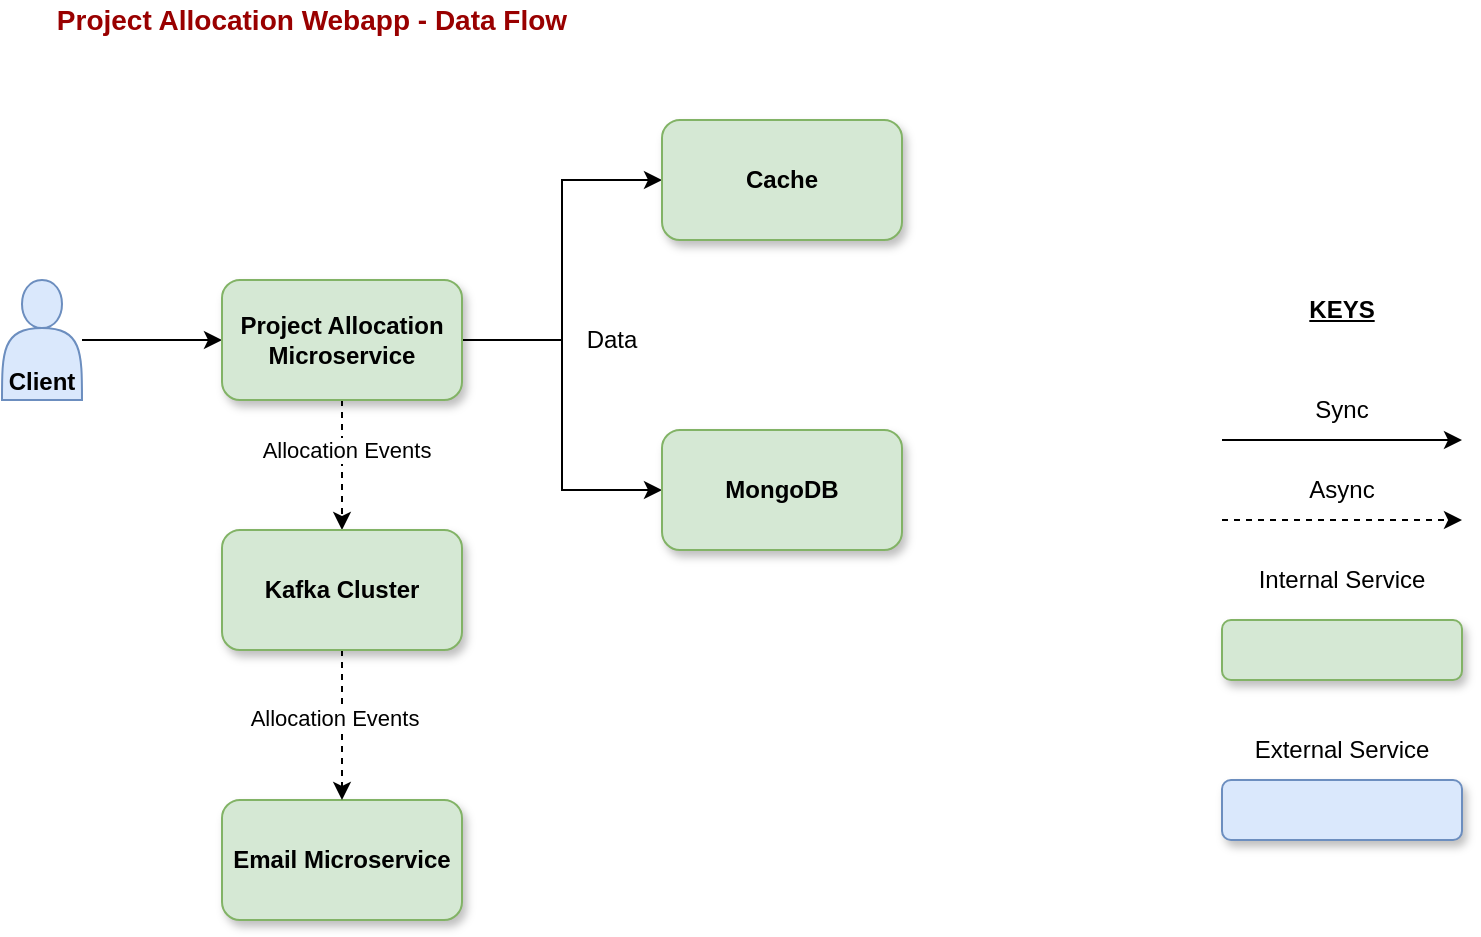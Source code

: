 <mxfile version="25.0.3">
  <diagram name="Page-1" id="KARvSmfpHkjiAUMv4fuQ">
    <mxGraphModel dx="1434" dy="772" grid="1" gridSize="10" guides="1" tooltips="1" connect="1" arrows="1" fold="1" page="1" pageScale="1" pageWidth="850" pageHeight="1100" math="0" shadow="0">
      <root>
        <mxCell id="0" />
        <mxCell id="1" parent="0" />
        <mxCell id="ttBJUNCnjP5zw8l4qacc-23" value="" style="rounded=1;whiteSpace=wrap;html=1;fillColor=#d5e8d4;strokeColor=#82b366;textShadow=1;shadow=1;fontColor=default;fontStyle=1" vertex="1" parent="1">
          <mxGeometry x="680" y="450" width="120" height="30" as="geometry" />
        </mxCell>
        <mxCell id="ttBJUNCnjP5zw8l4qacc-24" value="" style="rounded=1;whiteSpace=wrap;html=1;fillColor=#dae8fc;strokeColor=#6c8ebf;textShadow=0;shadow=1;fontColor=default;fontStyle=1" vertex="1" parent="1">
          <mxGeometry x="680" y="530" width="120" height="30" as="geometry" />
        </mxCell>
        <mxCell id="ttBJUNCnjP5zw8l4qacc-25" value="" style="endArrow=classic;html=1;rounded=0;dashed=1;" edge="1" parent="1">
          <mxGeometry width="50" height="50" relative="1" as="geometry">
            <mxPoint x="680" y="400" as="sourcePoint" />
            <mxPoint x="800" y="400" as="targetPoint" />
          </mxGeometry>
        </mxCell>
        <mxCell id="ttBJUNCnjP5zw8l4qacc-26" value="" style="endArrow=classic;html=1;rounded=0;" edge="1" parent="1">
          <mxGeometry width="50" height="50" relative="1" as="geometry">
            <mxPoint x="680" y="360" as="sourcePoint" />
            <mxPoint x="800" y="360" as="targetPoint" />
          </mxGeometry>
        </mxCell>
        <mxCell id="ttBJUNCnjP5zw8l4qacc-27" value="Sync" style="text;html=1;align=center;verticalAlign=middle;whiteSpace=wrap;rounded=0;" vertex="1" parent="1">
          <mxGeometry x="710" y="330" width="60" height="30" as="geometry" />
        </mxCell>
        <mxCell id="ttBJUNCnjP5zw8l4qacc-28" value="KEYS" style="text;html=1;align=center;verticalAlign=middle;whiteSpace=wrap;rounded=0;fontStyle=5" vertex="1" parent="1">
          <mxGeometry x="710" y="280" width="60" height="30" as="geometry" />
        </mxCell>
        <mxCell id="ttBJUNCnjP5zw8l4qacc-29" value="Async" style="text;html=1;align=center;verticalAlign=middle;whiteSpace=wrap;rounded=0;" vertex="1" parent="1">
          <mxGeometry x="710" y="370" width="60" height="30" as="geometry" />
        </mxCell>
        <mxCell id="ttBJUNCnjP5zw8l4qacc-30" value="Internal Service" style="text;html=1;align=center;verticalAlign=middle;whiteSpace=wrap;rounded=0;" vertex="1" parent="1">
          <mxGeometry x="695" y="430" width="90" as="geometry" />
        </mxCell>
        <mxCell id="ttBJUNCnjP5zw8l4qacc-31" value="External Service" style="text;html=1;align=center;verticalAlign=middle;whiteSpace=wrap;rounded=0;" vertex="1" parent="1">
          <mxGeometry x="695" y="500" width="90" height="30" as="geometry" />
        </mxCell>
        <mxCell id="ttBJUNCnjP5zw8l4qacc-32" value="Project Allocation Webapp - Data Flow" style="text;html=1;align=center;verticalAlign=middle;whiteSpace=wrap;rounded=0;fontStyle=1;fontSize=14;fontColor=#990000;" vertex="1" parent="1">
          <mxGeometry x="70" y="140" width="310" height="20" as="geometry" />
        </mxCell>
        <mxCell id="ttBJUNCnjP5zw8l4qacc-43" style="edgeStyle=orthogonalEdgeStyle;rounded=0;orthogonalLoop=1;jettySize=auto;html=1;" edge="1" parent="1" source="ttBJUNCnjP5zw8l4qacc-36" target="ttBJUNCnjP5zw8l4qacc-38">
          <mxGeometry relative="1" as="geometry" />
        </mxCell>
        <mxCell id="ttBJUNCnjP5zw8l4qacc-36" value="Client" style="shape=actor;whiteSpace=wrap;html=1;fillColor=#dae8fc;verticalAlign=bottom;fontStyle=1;strokeColor=#6c8ebf;textShadow=0;" vertex="1" parent="1">
          <mxGeometry x="70" y="280" width="40" height="60" as="geometry" />
        </mxCell>
        <mxCell id="ttBJUNCnjP5zw8l4qacc-48" style="edgeStyle=orthogonalEdgeStyle;rounded=0;orthogonalLoop=1;jettySize=auto;html=1;entryX=0;entryY=0.5;entryDx=0;entryDy=0;" edge="1" parent="1" source="ttBJUNCnjP5zw8l4qacc-38" target="ttBJUNCnjP5zw8l4qacc-46">
          <mxGeometry relative="1" as="geometry">
            <mxPoint x="350" y="310" as="sourcePoint" />
            <Array as="points">
              <mxPoint x="350" y="310" />
              <mxPoint x="350" y="230" />
            </Array>
          </mxGeometry>
        </mxCell>
        <mxCell id="ttBJUNCnjP5zw8l4qacc-50" style="edgeStyle=orthogonalEdgeStyle;rounded=0;orthogonalLoop=1;jettySize=auto;html=1;dashed=1;" edge="1" parent="1" source="ttBJUNCnjP5zw8l4qacc-38" target="ttBJUNCnjP5zw8l4qacc-44">
          <mxGeometry relative="1" as="geometry" />
        </mxCell>
        <mxCell id="ttBJUNCnjP5zw8l4qacc-56" value="Allocation Events" style="edgeLabel;html=1;align=center;verticalAlign=middle;resizable=0;points=[];" vertex="1" connectable="0" parent="ttBJUNCnjP5zw8l4qacc-50">
          <mxGeometry x="-0.231" y="2" relative="1" as="geometry">
            <mxPoint as="offset" />
          </mxGeometry>
        </mxCell>
        <mxCell id="ttBJUNCnjP5zw8l4qacc-60" style="edgeStyle=orthogonalEdgeStyle;rounded=0;orthogonalLoop=1;jettySize=auto;html=1;entryX=0;entryY=0.5;entryDx=0;entryDy=0;" edge="1" parent="1" source="ttBJUNCnjP5zw8l4qacc-38" target="ttBJUNCnjP5zw8l4qacc-47">
          <mxGeometry relative="1" as="geometry" />
        </mxCell>
        <mxCell id="ttBJUNCnjP5zw8l4qacc-38" value="Project Allocation Microservice" style="rounded=1;whiteSpace=wrap;html=1;fillColor=#d5e8d4;strokeColor=#82b366;textShadow=0;shadow=1;fontColor=default;fontStyle=1" vertex="1" parent="1">
          <mxGeometry x="180" y="280" width="120" height="60" as="geometry" />
        </mxCell>
        <mxCell id="ttBJUNCnjP5zw8l4qacc-40" value="Email Microservice" style="rounded=1;whiteSpace=wrap;html=1;fillColor=#d5e8d4;strokeColor=#82b366;textShadow=0;shadow=1;fontColor=default;fontStyle=1" vertex="1" parent="1">
          <mxGeometry x="180" y="540" width="120" height="60" as="geometry" />
        </mxCell>
        <mxCell id="ttBJUNCnjP5zw8l4qacc-51" style="edgeStyle=orthogonalEdgeStyle;rounded=0;orthogonalLoop=1;jettySize=auto;html=1;entryX=0.5;entryY=0;entryDx=0;entryDy=0;dashed=1;" edge="1" parent="1" source="ttBJUNCnjP5zw8l4qacc-44" target="ttBJUNCnjP5zw8l4qacc-40">
          <mxGeometry relative="1" as="geometry" />
        </mxCell>
        <mxCell id="ttBJUNCnjP5zw8l4qacc-57" value="Allocation Events" style="edgeLabel;html=1;align=center;verticalAlign=middle;resizable=0;points=[];" vertex="1" connectable="0" parent="ttBJUNCnjP5zw8l4qacc-51">
          <mxGeometry x="-0.093" y="-4" relative="1" as="geometry">
            <mxPoint as="offset" />
          </mxGeometry>
        </mxCell>
        <mxCell id="ttBJUNCnjP5zw8l4qacc-44" value="Kafka Cluster" style="rounded=1;whiteSpace=wrap;html=1;fillColor=#d5e8d4;strokeColor=#82b366;textShadow=0;shadow=1;fontColor=default;fontStyle=1" vertex="1" parent="1">
          <mxGeometry x="180" y="405" width="120" height="60" as="geometry" />
        </mxCell>
        <mxCell id="ttBJUNCnjP5zw8l4qacc-46" value="Cache" style="rounded=1;whiteSpace=wrap;html=1;fillColor=#d5e8d4;strokeColor=#82b366;textShadow=0;shadow=1;fontColor=default;fontStyle=1" vertex="1" parent="1">
          <mxGeometry x="400" y="200" width="120" height="60" as="geometry" />
        </mxCell>
        <mxCell id="ttBJUNCnjP5zw8l4qacc-47" value="MongoDB" style="rounded=1;whiteSpace=wrap;html=1;fillColor=#d5e8d4;strokeColor=#82b366;textShadow=0;shadow=1;fontColor=default;fontStyle=1" vertex="1" parent="1">
          <mxGeometry x="400" y="355" width="120" height="60" as="geometry" />
        </mxCell>
        <mxCell id="ttBJUNCnjP5zw8l4qacc-61" value="Data" style="text;html=1;align=center;verticalAlign=middle;whiteSpace=wrap;rounded=0;" vertex="1" parent="1">
          <mxGeometry x="360" y="295" width="30" height="30" as="geometry" />
        </mxCell>
      </root>
    </mxGraphModel>
  </diagram>
</mxfile>

